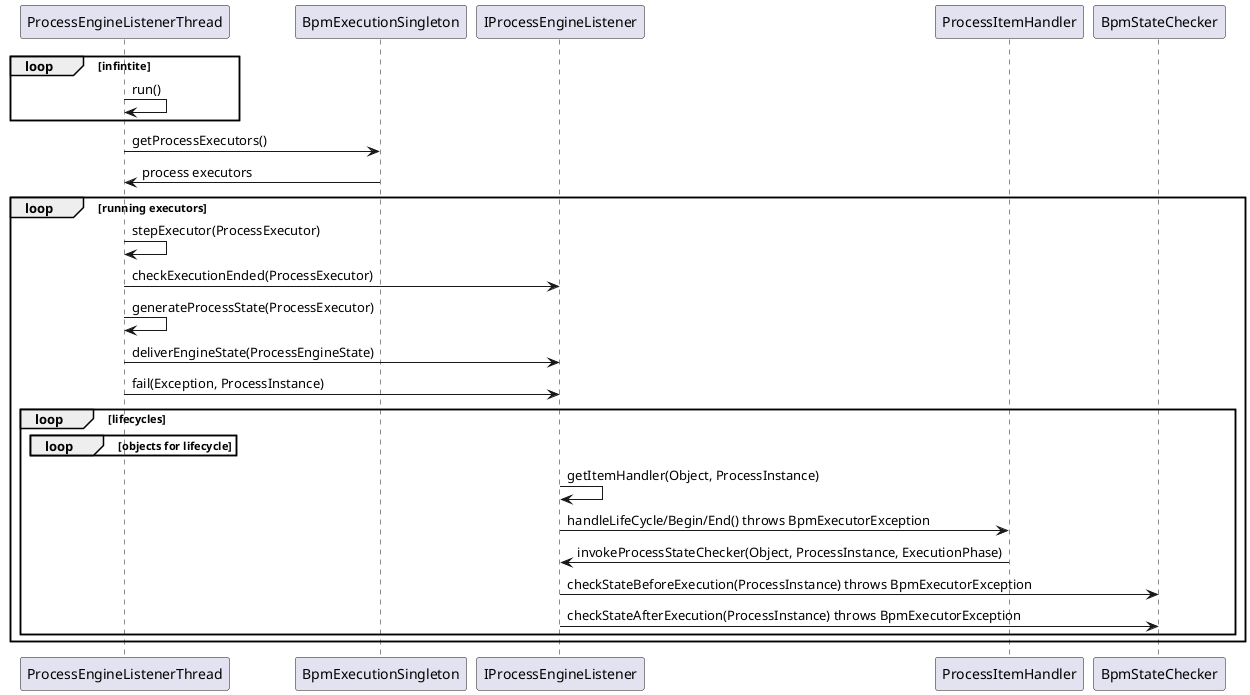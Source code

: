 @startuml
loop infintite
ProcessEngineListenerThread -> ProcessEngineListenerThread: run()
end
ProcessEngineListenerThread -> BpmExecutionSingleton: getProcessExecutors()
BpmExecutionSingleton -> ProcessEngineListenerThread: process executors
loop running executors
ProcessEngineListenerThread -> ProcessEngineListenerThread: stepExecutor(ProcessExecutor)
ProcessEngineListenerThread -> IProcessEngineListener : checkExecutionEnded(ProcessExecutor)
ProcessEngineListenerThread -> ProcessEngineListenerThread: generateProcessState(ProcessExecutor)
ProcessEngineListenerThread -> IProcessEngineListener : deliverEngineState(ProcessEngineState)

ProcessEngineListenerThread -> IProcessEngineListener : fail(Exception, ProcessInstance)

loop lifecycles
loop objects for lifecycle
end
IProcessEngineListener -> IProcessEngineListener : getItemHandler(Object, ProcessInstance)

IProcessEngineListener -> ProcessItemHandler : handleLifeCycle/Begin/End() throws BpmExecutorException
ProcessItemHandler -> IProcessEngineListener : invokeProcessStateChecker(Object, ProcessInstance, ExecutionPhase)
IProcessEngineListener -> BpmStateChecker : checkStateBeforeExecution(ProcessInstance) throws BpmExecutorException
IProcessEngineListener -> BpmStateChecker : checkStateAfterExecution(ProcessInstance) throws BpmExecutorException

end
end
@enduml